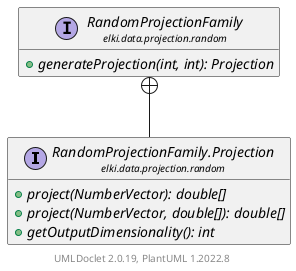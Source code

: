 @startuml
    remove .*\.(Instance|Par|Parameterizer|Factory)$
    set namespaceSeparator none
    hide empty fields
    hide empty methods

    interface "<size:14>RandomProjectionFamily.Projection\n<size:10>elki.data.projection.random" as elki.data.projection.random.RandomProjectionFamily.Projection [[RandomProjectionFamily.Projection.html]] {
        {abstract} +project(NumberVector): double[]
        {abstract} +project(NumberVector, double[]): double[]
        {abstract} +getOutputDimensionality(): int
    }

    interface "<size:14>RandomProjectionFamily\n<size:10>elki.data.projection.random" as elki.data.projection.random.RandomProjectionFamily [[RandomProjectionFamily.html]] {
        {abstract} +generateProjection(int, int): Projection
    }

    elki.data.projection.random.RandomProjectionFamily +-- elki.data.projection.random.RandomProjectionFamily.Projection

    center footer UMLDoclet 2.0.19, PlantUML 1.2022.8
@enduml
